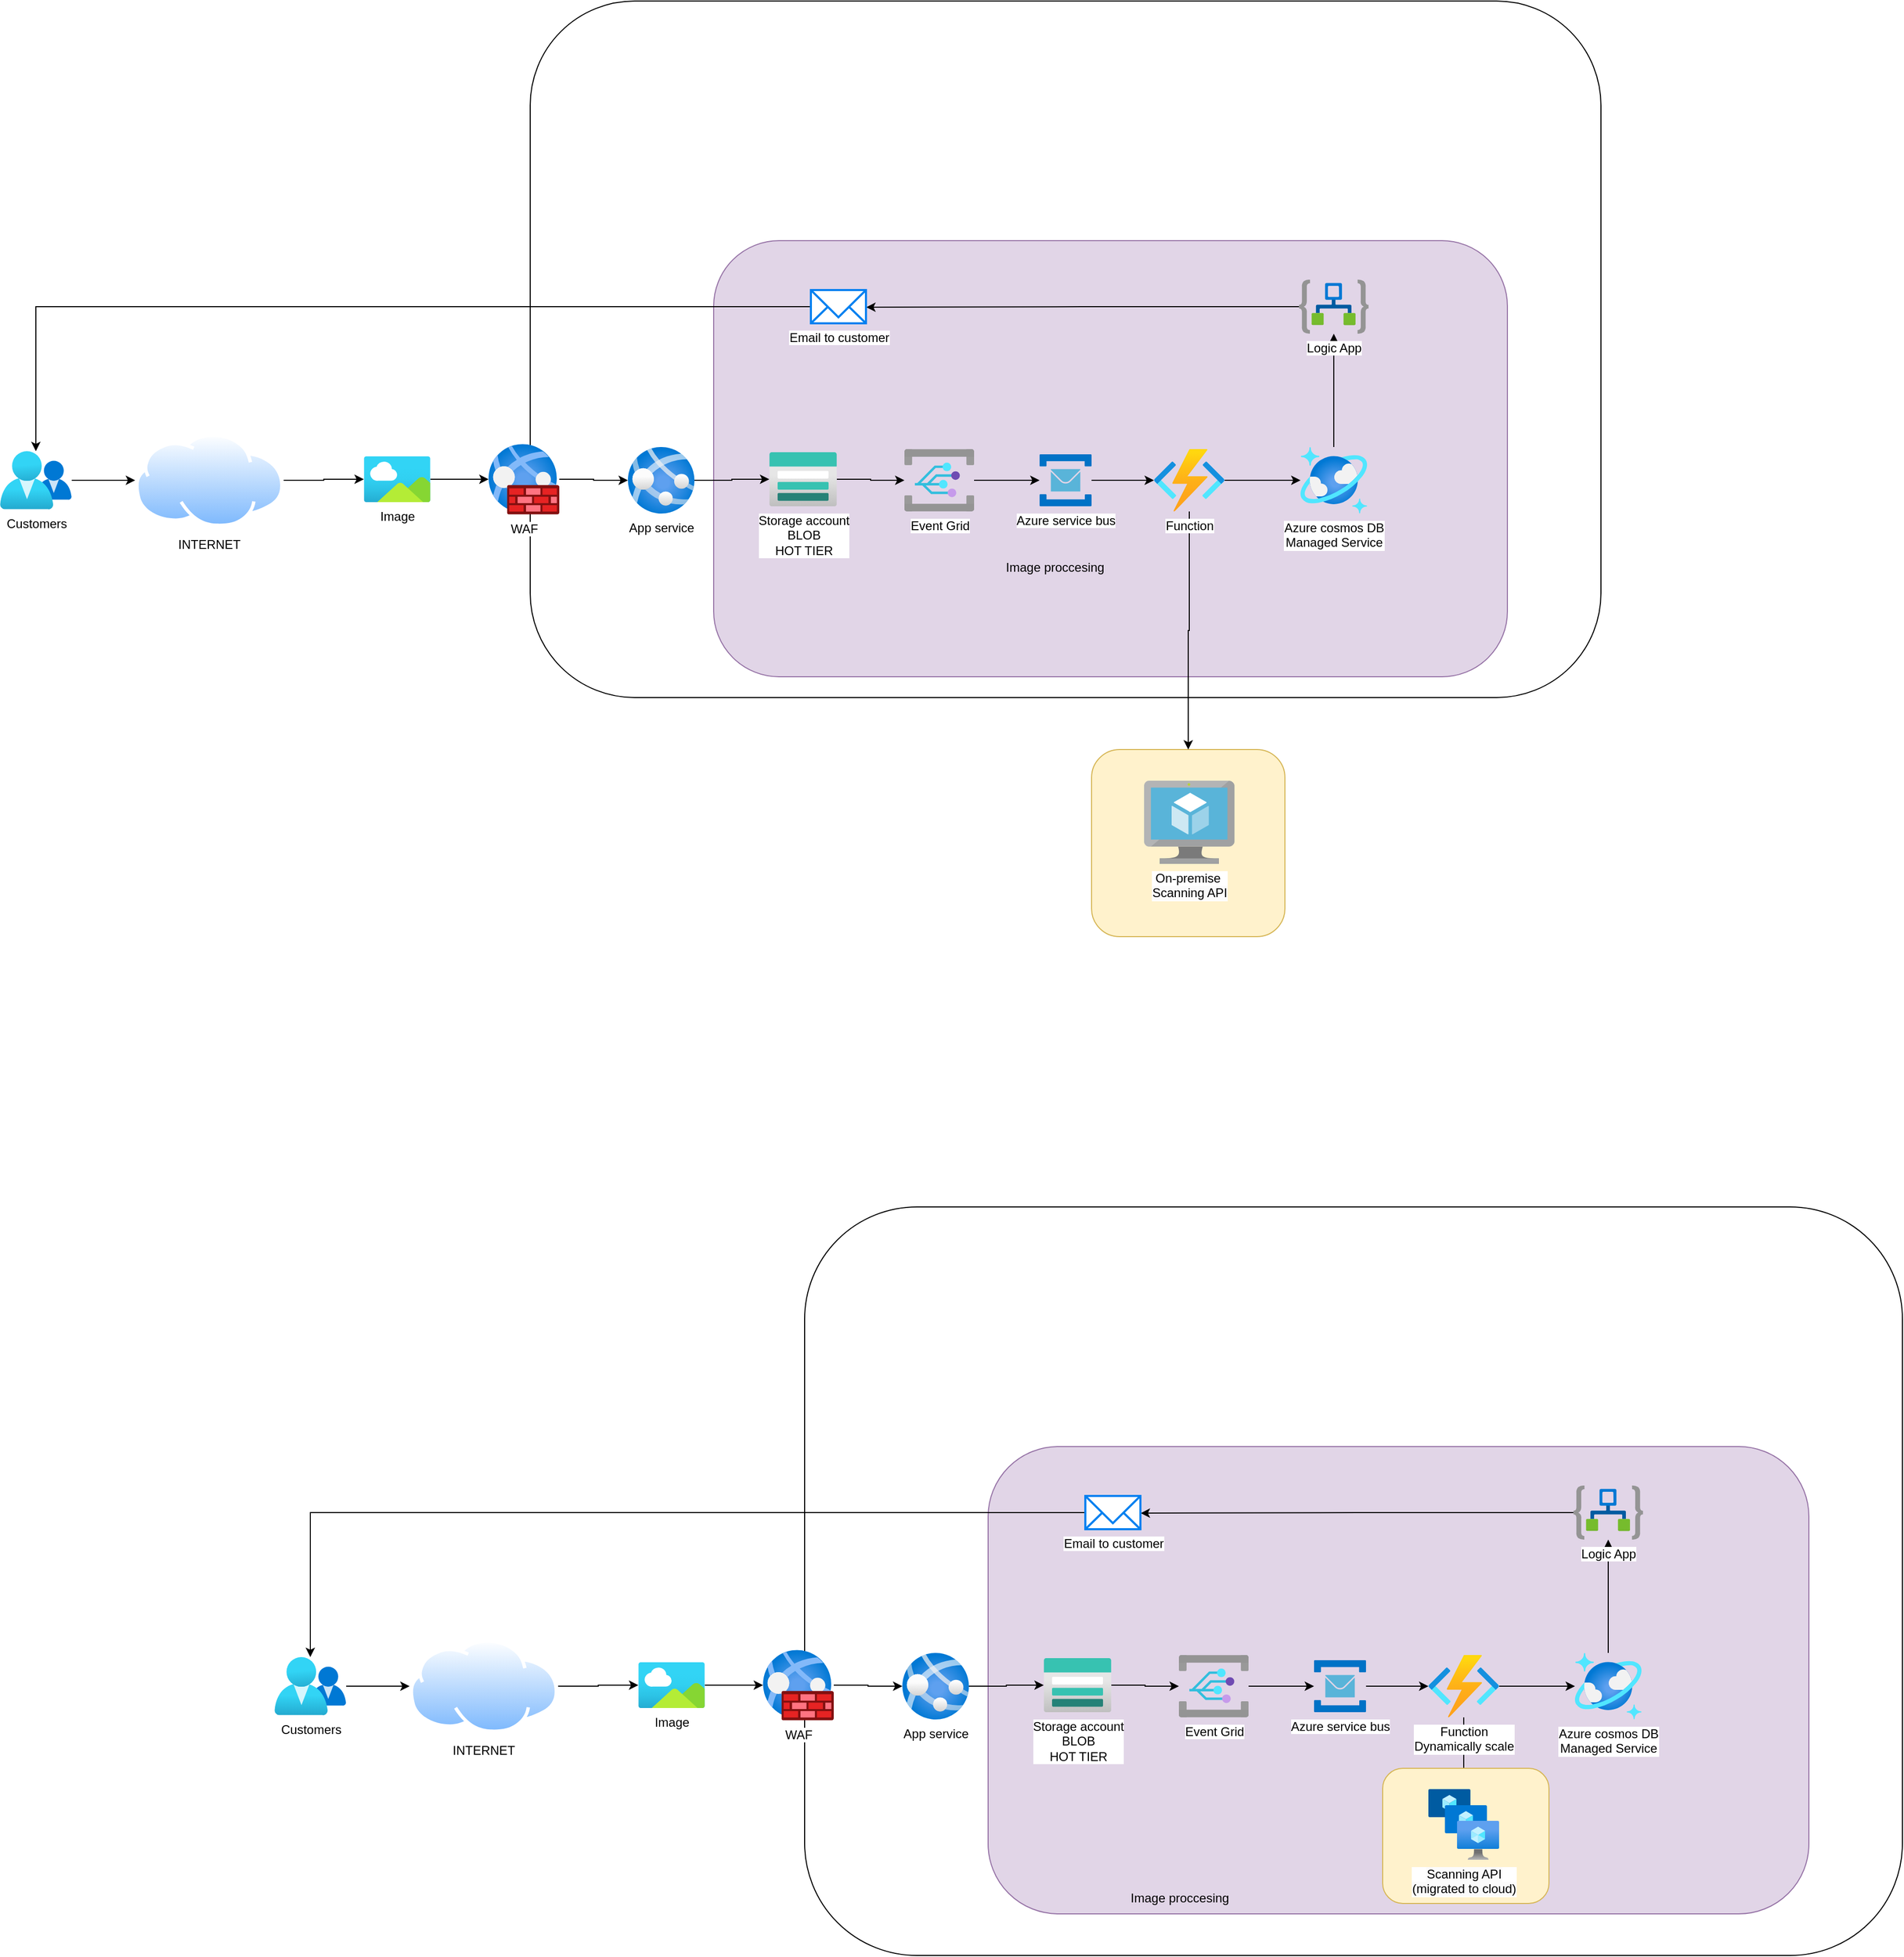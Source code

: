 <mxfile version="21.6.8" type="github">
  <diagram name="Page-1" id="VGzxjyFgtsjLAjGQvfVi">
    <mxGraphModel dx="4003" dy="2981" grid="1" gridSize="10" guides="1" tooltips="1" connect="1" arrows="1" fold="1" page="1" pageScale="1" pageWidth="827" pageHeight="1169" math="0" shadow="0">
      <root>
        <mxCell id="0" />
        <mxCell id="1" parent="0" />
        <mxCell id="vnJGNwGky5d_OeumcHCo-67" value="" style="rounded=1;whiteSpace=wrap;html=1;fillColor=#fff2cc;strokeColor=#d6b656;labelPosition=center;verticalLabelPosition=bottom;align=center;verticalAlign=top;labelBackgroundColor=none;" parent="1" vertex="1">
          <mxGeometry x="430" y="630" width="186" height="180" as="geometry" />
        </mxCell>
        <mxCell id="vnJGNwGky5d_OeumcHCo-62" value="" style="rounded=1;whiteSpace=wrap;html=1;" parent="1" vertex="1">
          <mxGeometry x="-110" y="-90" width="1030" height="670" as="geometry" />
        </mxCell>
        <mxCell id="vnJGNwGky5d_OeumcHCo-63" value="" style="rounded=1;whiteSpace=wrap;html=1;fillColor=#e1d5e7;strokeColor=#9673a6;labelPosition=center;verticalLabelPosition=bottom;align=center;verticalAlign=top;labelBackgroundColor=none;" parent="1" vertex="1">
          <mxGeometry x="66.5" y="140.5" width="763.5" height="419.5" as="geometry" />
        </mxCell>
        <mxCell id="vnJGNwGky5d_OeumcHCo-38" style="edgeStyle=orthogonalEdgeStyle;rounded=0;orthogonalLoop=1;jettySize=auto;html=1;" parent="1" source="vnJGNwGky5d_OeumcHCo-31" target="vnJGNwGky5d_OeumcHCo-34" edge="1">
          <mxGeometry relative="1" as="geometry" />
        </mxCell>
        <mxCell id="vnJGNwGky5d_OeumcHCo-31" value="Customers" style="image;aspect=fixed;html=1;points=[];align=center;fontSize=12;image=img/lib/azure2/management_governance/My_Customers.svg;" parent="1" vertex="1">
          <mxGeometry x="-620" y="343" width="69" height="56.0" as="geometry" />
        </mxCell>
        <mxCell id="vnJGNwGky5d_OeumcHCo-40" style="edgeStyle=orthogonalEdgeStyle;rounded=0;orthogonalLoop=1;jettySize=auto;html=1;" parent="1" source="NdJkt42ZTY0JM_bon_cn-29" target="vnJGNwGky5d_OeumcHCo-36" edge="1">
          <mxGeometry relative="1" as="geometry" />
        </mxCell>
        <mxCell id="vnJGNwGky5d_OeumcHCo-33" value="Image" style="image;aspect=fixed;html=1;points=[];align=center;fontSize=12;image=img/lib/azure2/general/Image.svg;" parent="1" vertex="1">
          <mxGeometry x="-270" y="348" width="64" height="44" as="geometry" />
        </mxCell>
        <mxCell id="vnJGNwGky5d_OeumcHCo-39" style="edgeStyle=orthogonalEdgeStyle;rounded=0;orthogonalLoop=1;jettySize=auto;html=1;" parent="1" source="vnJGNwGky5d_OeumcHCo-34" target="vnJGNwGky5d_OeumcHCo-33" edge="1">
          <mxGeometry relative="1" as="geometry" />
        </mxCell>
        <mxCell id="vnJGNwGky5d_OeumcHCo-34" value="INTERNET&lt;br&gt;" style="image;aspect=fixed;perimeter=ellipsePerimeter;html=1;align=center;shadow=0;dashed=0;spacingTop=3;image=img/lib/active_directory/internet_cloud.svg;" parent="1" vertex="1">
          <mxGeometry x="-490" y="326" width="142.86" height="90" as="geometry" />
        </mxCell>
        <mxCell id="vnJGNwGky5d_OeumcHCo-41" style="edgeStyle=orthogonalEdgeStyle;rounded=0;orthogonalLoop=1;jettySize=auto;html=1;" parent="1" source="vnJGNwGky5d_OeumcHCo-36" target="vnJGNwGky5d_OeumcHCo-37" edge="1">
          <mxGeometry relative="1" as="geometry" />
        </mxCell>
        <mxCell id="vnJGNwGky5d_OeumcHCo-36" value="App service" style="image;aspect=fixed;html=1;points=[];align=center;fontSize=12;image=img/lib/azure2/app_services/App_Services.svg;" parent="1" vertex="1">
          <mxGeometry x="-16" y="339" width="64" height="64" as="geometry" />
        </mxCell>
        <mxCell id="vnJGNwGky5d_OeumcHCo-45" style="edgeStyle=orthogonalEdgeStyle;rounded=0;orthogonalLoop=1;jettySize=auto;html=1;" parent="1" source="vnJGNwGky5d_OeumcHCo-37" target="vnJGNwGky5d_OeumcHCo-44" edge="1">
          <mxGeometry relative="1" as="geometry" />
        </mxCell>
        <mxCell id="vnJGNwGky5d_OeumcHCo-37" value="Storage account&lt;br&gt;BLOB&lt;br&gt;HOT TIER" style="image;aspect=fixed;html=1;points=[];align=center;fontSize=12;image=img/lib/azure2/storage/Storage_Accounts.svg;" parent="1" vertex="1">
          <mxGeometry x="120" y="344" width="65" height="52" as="geometry" />
        </mxCell>
        <mxCell id="vnJGNwGky5d_OeumcHCo-47" style="edgeStyle=orthogonalEdgeStyle;rounded=0;orthogonalLoop=1;jettySize=auto;html=1;" parent="1" source="vnJGNwGky5d_OeumcHCo-44" target="vnJGNwGky5d_OeumcHCo-46" edge="1">
          <mxGeometry relative="1" as="geometry" />
        </mxCell>
        <mxCell id="vnJGNwGky5d_OeumcHCo-44" value="Event Grid" style="image;aspect=fixed;html=1;points=[];align=center;fontSize=12;image=img/lib/azure2/integration/Event_Grid_Subscriptions.svg;" parent="1" vertex="1">
          <mxGeometry x="250" y="341" width="67" height="60" as="geometry" />
        </mxCell>
        <mxCell id="vnJGNwGky5d_OeumcHCo-49" style="edgeStyle=orthogonalEdgeStyle;rounded=0;orthogonalLoop=1;jettySize=auto;html=1;" parent="1" source="vnJGNwGky5d_OeumcHCo-46" target="vnJGNwGky5d_OeumcHCo-48" edge="1">
          <mxGeometry relative="1" as="geometry" />
        </mxCell>
        <mxCell id="vnJGNwGky5d_OeumcHCo-46" value="Azure service bus" style="image;sketch=0;aspect=fixed;html=1;points=[];align=center;fontSize=12;image=img/lib/mscae/Service_Bus.svg;" parent="1" vertex="1">
          <mxGeometry x="380" y="346" width="50" height="50" as="geometry" />
        </mxCell>
        <mxCell id="vnJGNwGky5d_OeumcHCo-65" style="edgeStyle=orthogonalEdgeStyle;rounded=0;orthogonalLoop=1;jettySize=auto;html=1;" parent="1" source="vnJGNwGky5d_OeumcHCo-48" target="vnJGNwGky5d_OeumcHCo-50" edge="1">
          <mxGeometry relative="1" as="geometry" />
        </mxCell>
        <mxCell id="NdJkt42ZTY0JM_bon_cn-68" style="edgeStyle=orthogonalEdgeStyle;rounded=0;orthogonalLoop=1;jettySize=auto;html=1;" edge="1" parent="1" source="vnJGNwGky5d_OeumcHCo-48" target="vnJGNwGky5d_OeumcHCo-67">
          <mxGeometry relative="1" as="geometry" />
        </mxCell>
        <mxCell id="vnJGNwGky5d_OeumcHCo-48" value="Function" style="image;aspect=fixed;html=1;points=[];align=center;fontSize=12;image=img/lib/azure2/compute/Function_Apps.svg;" parent="1" vertex="1">
          <mxGeometry x="490" y="341" width="68" height="60" as="geometry" />
        </mxCell>
        <mxCell id="vnJGNwGky5d_OeumcHCo-56" style="edgeStyle=orthogonalEdgeStyle;rounded=0;orthogonalLoop=1;jettySize=auto;html=1;" parent="1" source="vnJGNwGky5d_OeumcHCo-50" target="vnJGNwGky5d_OeumcHCo-52" edge="1">
          <mxGeometry relative="1" as="geometry" />
        </mxCell>
        <mxCell id="vnJGNwGky5d_OeumcHCo-50" value="Azure cosmos DB&lt;br&gt;Managed Service" style="image;aspect=fixed;html=1;points=[];align=center;fontSize=12;image=img/lib/azure2/databases/Azure_Cosmos_DB.svg;" parent="1" vertex="1">
          <mxGeometry x="631" y="339" width="64" height="64" as="geometry" />
        </mxCell>
        <mxCell id="vnJGNwGky5d_OeumcHCo-54" style="edgeStyle=orthogonalEdgeStyle;rounded=0;orthogonalLoop=1;jettySize=auto;html=1;entryX=1.004;entryY=0.517;entryDx=0;entryDy=0;entryPerimeter=0;" parent="1" source="vnJGNwGky5d_OeumcHCo-52" target="vnJGNwGky5d_OeumcHCo-53" edge="1">
          <mxGeometry relative="1" as="geometry" />
        </mxCell>
        <mxCell id="vnJGNwGky5d_OeumcHCo-52" value="Logic App" style="image;aspect=fixed;html=1;points=[];align=center;fontSize=12;image=img/lib/azure2/integration/Logic_Apps.svg;" parent="1" vertex="1">
          <mxGeometry x="629.5" y="178" width="67" height="52" as="geometry" />
        </mxCell>
        <mxCell id="vnJGNwGky5d_OeumcHCo-55" style="edgeStyle=orthogonalEdgeStyle;rounded=0;orthogonalLoop=1;jettySize=auto;html=1;" parent="1" source="vnJGNwGky5d_OeumcHCo-53" target="vnJGNwGky5d_OeumcHCo-31" edge="1">
          <mxGeometry relative="1" as="geometry" />
        </mxCell>
        <mxCell id="vnJGNwGky5d_OeumcHCo-53" value="Email to customer" style="html=1;verticalLabelPosition=bottom;align=center;labelBackgroundColor=#ffffff;verticalAlign=top;strokeWidth=2;strokeColor=#0080F0;shadow=0;dashed=0;shape=mxgraph.ios7.icons.mail;" parent="1" vertex="1">
          <mxGeometry x="160" y="188" width="53" height="32" as="geometry" />
        </mxCell>
        <mxCell id="vnJGNwGky5d_OeumcHCo-66" value="Image proccesing" style="text;strokeColor=none;align=center;fillColor=none;html=1;verticalAlign=middle;whiteSpace=wrap;rounded=0;" parent="1" vertex="1">
          <mxGeometry x="320" y="440" width="150" height="30" as="geometry" />
        </mxCell>
        <mxCell id="NdJkt42ZTY0JM_bon_cn-30" value="" style="edgeStyle=orthogonalEdgeStyle;rounded=0;orthogonalLoop=1;jettySize=auto;html=1;" edge="1" parent="1" source="vnJGNwGky5d_OeumcHCo-33" target="NdJkt42ZTY0JM_bon_cn-29">
          <mxGeometry relative="1" as="geometry">
            <mxPoint x="-206" y="370" as="sourcePoint" />
            <mxPoint x="-16" y="371" as="targetPoint" />
          </mxGeometry>
        </mxCell>
        <mxCell id="NdJkt42ZTY0JM_bon_cn-29" value="WAF" style="image;aspect=fixed;html=1;points=[];align=center;fontSize=12;image=img/lib/azure2/networking/Web_Application_Firewall_Policies_WAF.svg;" vertex="1" parent="1">
          <mxGeometry x="-150" y="336" width="68" height="68" as="geometry" />
        </mxCell>
        <mxCell id="NdJkt42ZTY0JM_bon_cn-33" value="On-premise&amp;nbsp;&lt;br style=&quot;border-color: var(--border-color); background-color: rgb(251, 251, 251);&quot;&gt;&lt;span style=&quot;background-color: rgb(251, 251, 251);&quot;&gt;Scanning API&lt;/span&gt;" style="image;sketch=0;aspect=fixed;html=1;points=[];align=center;fontSize=12;image=img/lib/mscae/Virtual_Machine.svg;" vertex="1" parent="1">
          <mxGeometry x="480.52" y="660" width="86.96" height="80" as="geometry" />
        </mxCell>
        <mxCell id="NdJkt42ZTY0JM_bon_cn-39" value="" style="rounded=1;whiteSpace=wrap;html=1;" vertex="1" parent="1">
          <mxGeometry x="154" y="1070" width="1056" height="720" as="geometry" />
        </mxCell>
        <mxCell id="NdJkt42ZTY0JM_bon_cn-40" value="" style="rounded=1;whiteSpace=wrap;html=1;fillColor=#e1d5e7;strokeColor=#9673a6;labelPosition=center;verticalLabelPosition=bottom;align=center;verticalAlign=top;labelBackgroundColor=none;" vertex="1" parent="1">
          <mxGeometry x="330.5" y="1300.5" width="789.5" height="449.5" as="geometry" />
        </mxCell>
        <mxCell id="NdJkt42ZTY0JM_bon_cn-41" style="edgeStyle=orthogonalEdgeStyle;rounded=0;orthogonalLoop=1;jettySize=auto;html=1;" edge="1" parent="1" source="NdJkt42ZTY0JM_bon_cn-42" target="NdJkt42ZTY0JM_bon_cn-46">
          <mxGeometry relative="1" as="geometry" />
        </mxCell>
        <mxCell id="NdJkt42ZTY0JM_bon_cn-42" value="Customers" style="image;aspect=fixed;html=1;points=[];align=center;fontSize=12;image=img/lib/azure2/management_governance/My_Customers.svg;" vertex="1" parent="1">
          <mxGeometry x="-356" y="1503" width="69" height="56.0" as="geometry" />
        </mxCell>
        <mxCell id="NdJkt42ZTY0JM_bon_cn-43" style="edgeStyle=orthogonalEdgeStyle;rounded=0;orthogonalLoop=1;jettySize=auto;html=1;" edge="1" parent="1" source="NdJkt42ZTY0JM_bon_cn-65" target="NdJkt42ZTY0JM_bon_cn-48">
          <mxGeometry relative="1" as="geometry" />
        </mxCell>
        <mxCell id="NdJkt42ZTY0JM_bon_cn-44" value="Image" style="image;aspect=fixed;html=1;points=[];align=center;fontSize=12;image=img/lib/azure2/general/Image.svg;" vertex="1" parent="1">
          <mxGeometry x="-6" y="1508" width="64" height="44" as="geometry" />
        </mxCell>
        <mxCell id="NdJkt42ZTY0JM_bon_cn-45" style="edgeStyle=orthogonalEdgeStyle;rounded=0;orthogonalLoop=1;jettySize=auto;html=1;" edge="1" parent="1" source="NdJkt42ZTY0JM_bon_cn-46" target="NdJkt42ZTY0JM_bon_cn-44">
          <mxGeometry relative="1" as="geometry" />
        </mxCell>
        <mxCell id="NdJkt42ZTY0JM_bon_cn-46" value="INTERNET&lt;br&gt;" style="image;aspect=fixed;perimeter=ellipsePerimeter;html=1;align=center;shadow=0;dashed=0;spacingTop=3;image=img/lib/active_directory/internet_cloud.svg;" vertex="1" parent="1">
          <mxGeometry x="-226" y="1486" width="142.86" height="90" as="geometry" />
        </mxCell>
        <mxCell id="NdJkt42ZTY0JM_bon_cn-47" style="edgeStyle=orthogonalEdgeStyle;rounded=0;orthogonalLoop=1;jettySize=auto;html=1;" edge="1" parent="1" source="NdJkt42ZTY0JM_bon_cn-48" target="NdJkt42ZTY0JM_bon_cn-50">
          <mxGeometry relative="1" as="geometry" />
        </mxCell>
        <mxCell id="NdJkt42ZTY0JM_bon_cn-48" value="App service" style="image;aspect=fixed;html=1;points=[];align=center;fontSize=12;image=img/lib/azure2/app_services/App_Services.svg;" vertex="1" parent="1">
          <mxGeometry x="248" y="1499" width="64" height="64" as="geometry" />
        </mxCell>
        <mxCell id="NdJkt42ZTY0JM_bon_cn-49" style="edgeStyle=orthogonalEdgeStyle;rounded=0;orthogonalLoop=1;jettySize=auto;html=1;" edge="1" parent="1" source="NdJkt42ZTY0JM_bon_cn-50" target="NdJkt42ZTY0JM_bon_cn-52">
          <mxGeometry relative="1" as="geometry" />
        </mxCell>
        <mxCell id="NdJkt42ZTY0JM_bon_cn-50" value="Storage account&lt;br&gt;BLOB&lt;br&gt;HOT TIER" style="image;aspect=fixed;html=1;points=[];align=center;fontSize=12;image=img/lib/azure2/storage/Storage_Accounts.svg;" vertex="1" parent="1">
          <mxGeometry x="384" y="1504" width="65" height="52" as="geometry" />
        </mxCell>
        <mxCell id="NdJkt42ZTY0JM_bon_cn-51" style="edgeStyle=orthogonalEdgeStyle;rounded=0;orthogonalLoop=1;jettySize=auto;html=1;" edge="1" parent="1" source="NdJkt42ZTY0JM_bon_cn-52" target="NdJkt42ZTY0JM_bon_cn-54">
          <mxGeometry relative="1" as="geometry" />
        </mxCell>
        <mxCell id="NdJkt42ZTY0JM_bon_cn-52" value="Event Grid" style="image;aspect=fixed;html=1;points=[];align=center;fontSize=12;image=img/lib/azure2/integration/Event_Grid_Subscriptions.svg;" vertex="1" parent="1">
          <mxGeometry x="514" y="1501" width="67" height="60" as="geometry" />
        </mxCell>
        <mxCell id="NdJkt42ZTY0JM_bon_cn-53" style="edgeStyle=orthogonalEdgeStyle;rounded=0;orthogonalLoop=1;jettySize=auto;html=1;" edge="1" parent="1" source="NdJkt42ZTY0JM_bon_cn-54" target="NdJkt42ZTY0JM_bon_cn-56">
          <mxGeometry relative="1" as="geometry" />
        </mxCell>
        <mxCell id="NdJkt42ZTY0JM_bon_cn-54" value="Azure service bus" style="image;sketch=0;aspect=fixed;html=1;points=[];align=center;fontSize=12;image=img/lib/mscae/Service_Bus.svg;" vertex="1" parent="1">
          <mxGeometry x="644" y="1506" width="50" height="50" as="geometry" />
        </mxCell>
        <mxCell id="NdJkt42ZTY0JM_bon_cn-55" style="edgeStyle=orthogonalEdgeStyle;rounded=0;orthogonalLoop=1;jettySize=auto;html=1;" edge="1" parent="1" source="NdJkt42ZTY0JM_bon_cn-56" target="NdJkt42ZTY0JM_bon_cn-58">
          <mxGeometry relative="1" as="geometry" />
        </mxCell>
        <mxCell id="NdJkt42ZTY0JM_bon_cn-66" style="edgeStyle=orthogonalEdgeStyle;rounded=0;orthogonalLoop=1;jettySize=auto;html=1;" edge="1" parent="1" source="NdJkt42ZTY0JM_bon_cn-56" target="NdJkt42ZTY0JM_bon_cn-38">
          <mxGeometry relative="1" as="geometry" />
        </mxCell>
        <mxCell id="NdJkt42ZTY0JM_bon_cn-67" value="" style="edgeStyle=orthogonalEdgeStyle;rounded=0;orthogonalLoop=1;jettySize=auto;html=1;" edge="1" parent="1" source="NdJkt42ZTY0JM_bon_cn-56" target="NdJkt42ZTY0JM_bon_cn-38">
          <mxGeometry relative="1" as="geometry" />
        </mxCell>
        <mxCell id="NdJkt42ZTY0JM_bon_cn-56" value="Function&lt;br&gt;Dynamically scale" style="image;aspect=fixed;html=1;points=[];align=center;fontSize=12;image=img/lib/azure2/compute/Function_Apps.svg;" vertex="1" parent="1">
          <mxGeometry x="754" y="1501" width="68" height="60" as="geometry" />
        </mxCell>
        <mxCell id="NdJkt42ZTY0JM_bon_cn-57" style="edgeStyle=orthogonalEdgeStyle;rounded=0;orthogonalLoop=1;jettySize=auto;html=1;" edge="1" parent="1" source="NdJkt42ZTY0JM_bon_cn-58" target="NdJkt42ZTY0JM_bon_cn-60">
          <mxGeometry relative="1" as="geometry" />
        </mxCell>
        <mxCell id="NdJkt42ZTY0JM_bon_cn-58" value="Azure cosmos DB&lt;br&gt;Managed Service" style="image;aspect=fixed;html=1;points=[];align=center;fontSize=12;image=img/lib/azure2/databases/Azure_Cosmos_DB.svg;" vertex="1" parent="1">
          <mxGeometry x="895" y="1499" width="64" height="64" as="geometry" />
        </mxCell>
        <mxCell id="NdJkt42ZTY0JM_bon_cn-59" style="edgeStyle=orthogonalEdgeStyle;rounded=0;orthogonalLoop=1;jettySize=auto;html=1;entryX=1.004;entryY=0.517;entryDx=0;entryDy=0;entryPerimeter=0;" edge="1" parent="1" source="NdJkt42ZTY0JM_bon_cn-60" target="NdJkt42ZTY0JM_bon_cn-62">
          <mxGeometry relative="1" as="geometry" />
        </mxCell>
        <mxCell id="NdJkt42ZTY0JM_bon_cn-60" value="Logic App" style="image;aspect=fixed;html=1;points=[];align=center;fontSize=12;image=img/lib/azure2/integration/Logic_Apps.svg;" vertex="1" parent="1">
          <mxGeometry x="893.5" y="1338" width="67" height="52" as="geometry" />
        </mxCell>
        <mxCell id="NdJkt42ZTY0JM_bon_cn-61" style="edgeStyle=orthogonalEdgeStyle;rounded=0;orthogonalLoop=1;jettySize=auto;html=1;" edge="1" parent="1" source="NdJkt42ZTY0JM_bon_cn-62" target="NdJkt42ZTY0JM_bon_cn-42">
          <mxGeometry relative="1" as="geometry" />
        </mxCell>
        <mxCell id="NdJkt42ZTY0JM_bon_cn-62" value="Email to customer" style="html=1;verticalLabelPosition=bottom;align=center;labelBackgroundColor=#ffffff;verticalAlign=top;strokeWidth=2;strokeColor=#0080F0;shadow=0;dashed=0;shape=mxgraph.ios7.icons.mail;" vertex="1" parent="1">
          <mxGeometry x="424" y="1348" width="53" height="32" as="geometry" />
        </mxCell>
        <mxCell id="NdJkt42ZTY0JM_bon_cn-63" value="Image proccesing" style="text;strokeColor=none;align=center;fillColor=none;html=1;verticalAlign=middle;whiteSpace=wrap;rounded=0;" vertex="1" parent="1">
          <mxGeometry x="440" y="1720" width="150" height="30" as="geometry" />
        </mxCell>
        <mxCell id="NdJkt42ZTY0JM_bon_cn-64" value="" style="edgeStyle=orthogonalEdgeStyle;rounded=0;orthogonalLoop=1;jettySize=auto;html=1;" edge="1" parent="1" source="NdJkt42ZTY0JM_bon_cn-44" target="NdJkt42ZTY0JM_bon_cn-65">
          <mxGeometry relative="1" as="geometry">
            <mxPoint x="58" y="1530" as="sourcePoint" />
            <mxPoint x="248" y="1531" as="targetPoint" />
          </mxGeometry>
        </mxCell>
        <mxCell id="NdJkt42ZTY0JM_bon_cn-65" value="WAF" style="image;aspect=fixed;html=1;points=[];align=center;fontSize=12;image=img/lib/azure2/networking/Web_Application_Firewall_Policies_WAF.svg;" vertex="1" parent="1">
          <mxGeometry x="114" y="1496" width="68" height="68" as="geometry" />
        </mxCell>
        <mxCell id="NdJkt42ZTY0JM_bon_cn-36" value="" style="rounded=1;whiteSpace=wrap;html=1;fillColor=#fff2cc;strokeColor=#d6b656;labelPosition=center;verticalLabelPosition=bottom;align=center;verticalAlign=top;labelBackgroundColor=none;" vertex="1" parent="1">
          <mxGeometry x="710" y="1610" width="160" height="130" as="geometry" />
        </mxCell>
        <mxCell id="NdJkt42ZTY0JM_bon_cn-38" value="&lt;span style=&quot;border-color: var(--border-color); color: rgb(0, 0, 0); font-family: Helvetica; font-size: 12px; font-style: normal; font-variant-ligatures: normal; font-variant-caps: normal; font-weight: 400; letter-spacing: normal; orphans: 2; text-align: center; text-indent: 0px; text-transform: none; widows: 2; word-spacing: 0px; -webkit-text-stroke-width: 0px; text-decoration-thickness: initial; text-decoration-style: initial; text-decoration-color: initial; background-color: rgb(251, 251, 251);&quot;&gt;Scanning API&lt;br&gt;(migrated to cloud)&lt;br&gt;&lt;/span&gt;" style="image;aspect=fixed;html=1;points=[];align=center;fontSize=12;image=img/lib/azure2/compute/VM_Scale_Sets.svg;" vertex="1" parent="1">
          <mxGeometry x="754" y="1630" width="68" height="68" as="geometry" />
        </mxCell>
      </root>
    </mxGraphModel>
  </diagram>
</mxfile>
